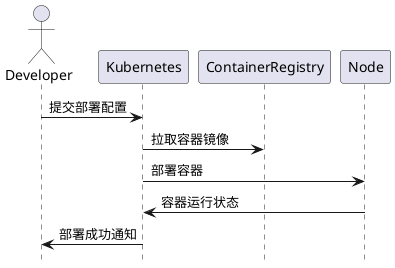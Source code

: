 @startuml
hide footbox
actor Developer
participant Kubernetes
participant ContainerRegistry
participant Node

Developer -> Kubernetes: 提交部署配置
Kubernetes -> ContainerRegistry: 拉取容器镜像
Kubernetes -> Node: 部署容器
Node -> Kubernetes: 容器运行状态
Kubernetes -> Developer: 部署成功通知
@enduml
